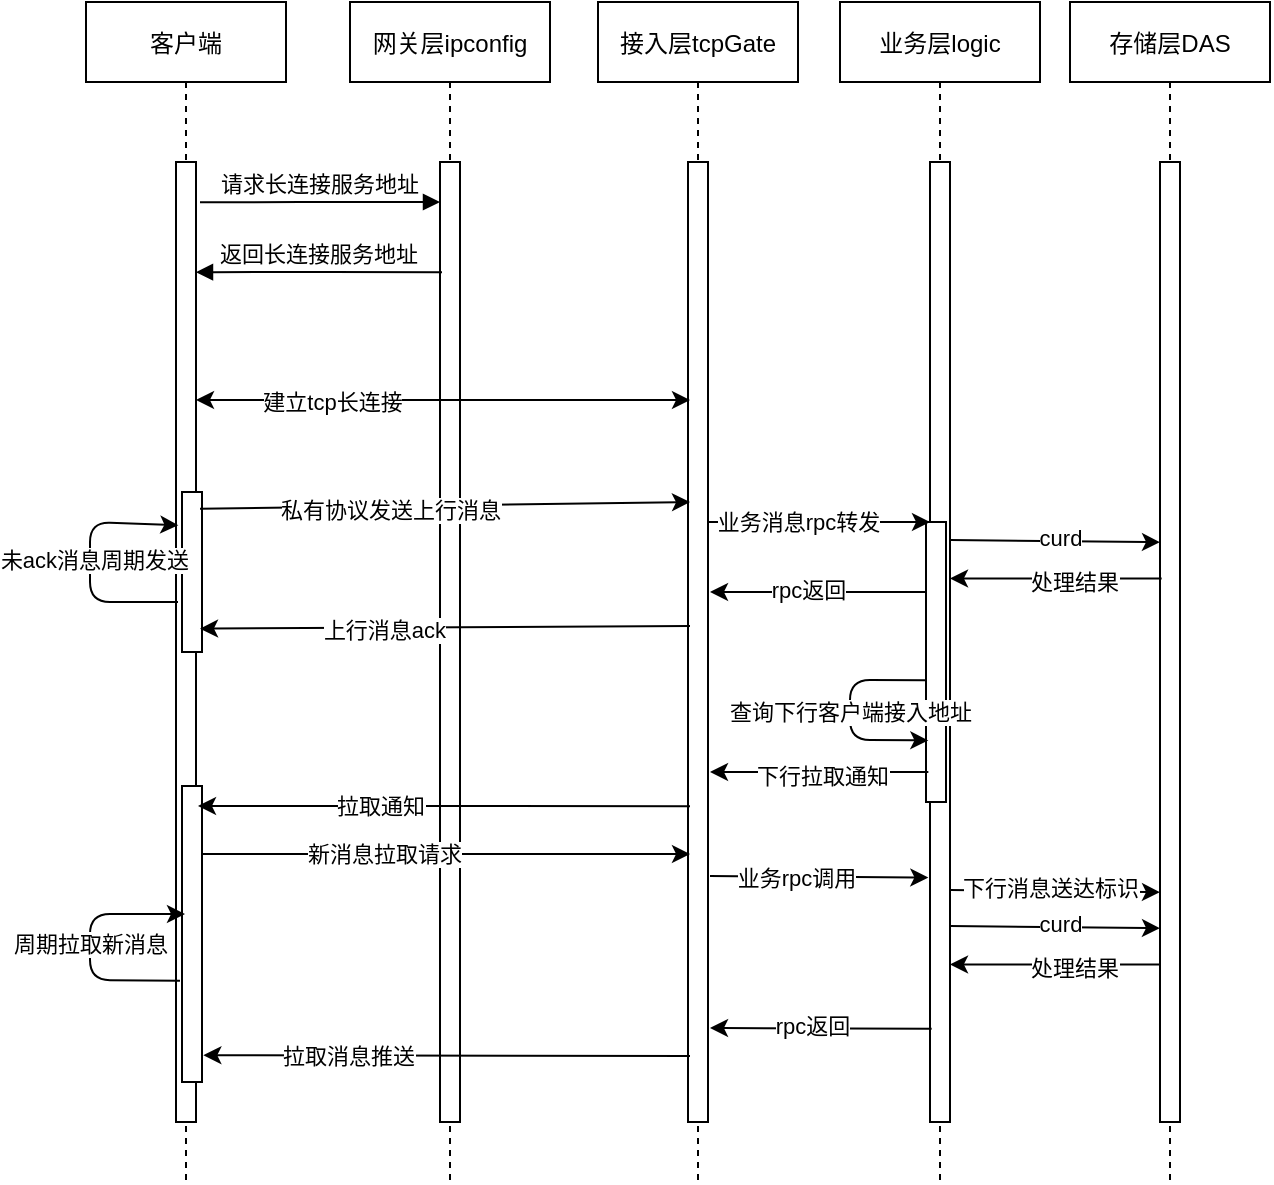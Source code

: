 <mxfile version="15.2.5" type="device"><diagram id="kgpKYQtTHZ0yAKxKKP6v" name="Page-1"><mxGraphModel dx="755" dy="560" grid="1" gridSize="10" guides="1" tooltips="1" connect="1" arrows="1" fold="1" page="1" pageScale="1" pageWidth="850" pageHeight="1100" math="0" shadow="0"><root><mxCell id="0"/><mxCell id="1" parent="0"/><mxCell id="3nuBFxr9cyL0pnOWT2aG-5" value="客户端" style="shape=umlLifeline;perimeter=lifelinePerimeter;container=1;collapsible=0;recursiveResize=0;rounded=0;shadow=0;strokeWidth=1;" parent="1" vertex="1"><mxGeometry x="258" y="80" width="100" height="590" as="geometry"/></mxCell><mxCell id="3nuBFxr9cyL0pnOWT2aG-6" value="" style="points=[];perimeter=orthogonalPerimeter;rounded=0;shadow=0;strokeWidth=1;" parent="3nuBFxr9cyL0pnOWT2aG-5" vertex="1"><mxGeometry x="45" y="80" width="10" height="480" as="geometry"/></mxCell><mxCell id="b2FeN9sSBEvJKIVOwCVd-43" value="" style="points=[];perimeter=orthogonalPerimeter;rounded=0;shadow=0;strokeWidth=1;" vertex="1" parent="3nuBFxr9cyL0pnOWT2aG-5"><mxGeometry x="48" y="245" width="10" height="80" as="geometry"/></mxCell><mxCell id="b2FeN9sSBEvJKIVOwCVd-44" value="" style="points=[];perimeter=orthogonalPerimeter;rounded=0;shadow=0;strokeWidth=1;" vertex="1" parent="3nuBFxr9cyL0pnOWT2aG-5"><mxGeometry x="48" y="392" width="10" height="148" as="geometry"/></mxCell><mxCell id="b2FeN9sSBEvJKIVOwCVd-61" value="周期拉取新消息" style="endArrow=classic;html=1;exitX=-0.1;exitY=0.846;exitDx=0;exitDy=0;exitPerimeter=0;" edge="1" parent="3nuBFxr9cyL0pnOWT2aG-5"><mxGeometry width="50" height="50" relative="1" as="geometry"><mxPoint x="47" y="489.368" as="sourcePoint"/><mxPoint x="49.5" y="456" as="targetPoint"/><Array as="points"><mxPoint x="2" y="489"/><mxPoint x="2" y="456"/></Array></mxGeometry></mxCell><mxCell id="b2FeN9sSBEvJKIVOwCVd-1" value="网关层ipconfig" style="shape=umlLifeline;perimeter=lifelinePerimeter;container=1;collapsible=0;recursiveResize=0;rounded=0;shadow=0;strokeWidth=1;" vertex="1" parent="1"><mxGeometry x="390" y="80" width="100" height="590" as="geometry"/></mxCell><mxCell id="b2FeN9sSBEvJKIVOwCVd-2" value="" style="points=[];perimeter=orthogonalPerimeter;rounded=0;shadow=0;strokeWidth=1;" vertex="1" parent="b2FeN9sSBEvJKIVOwCVd-1"><mxGeometry x="45" y="80" width="10" height="480" as="geometry"/></mxCell><mxCell id="b2FeN9sSBEvJKIVOwCVd-4" value="请求长连接服务地址" style="verticalAlign=bottom;endArrow=block;shadow=0;strokeWidth=1;exitX=1.2;exitY=0.042;exitDx=0;exitDy=0;exitPerimeter=0;" edge="1" parent="1" source="3nuBFxr9cyL0pnOWT2aG-6"><mxGeometry relative="1" as="geometry"><mxPoint x="320" y="180" as="sourcePoint"/><mxPoint x="435" y="180" as="targetPoint"/><Array as="points"><mxPoint x="375" y="180"/></Array></mxGeometry></mxCell><mxCell id="b2FeN9sSBEvJKIVOwCVd-5" value="返回长连接服务地址" style="verticalAlign=bottom;endArrow=block;entryX=1;entryY=0.438;shadow=0;strokeWidth=1;exitX=0.1;exitY=0.438;exitDx=0;exitDy=0;exitPerimeter=0;entryDx=0;entryDy=0;entryPerimeter=0;" edge="1" parent="1"><mxGeometry relative="1" as="geometry"><mxPoint x="436" y="215.08" as="sourcePoint"/><mxPoint x="313" y="215.08" as="targetPoint"/><Array as="points"><mxPoint x="370" y="215"/></Array></mxGeometry></mxCell><mxCell id="b2FeN9sSBEvJKIVOwCVd-6" value="接入层tcpGate" style="shape=umlLifeline;perimeter=lifelinePerimeter;container=1;collapsible=0;recursiveResize=0;rounded=0;shadow=0;strokeWidth=1;" vertex="1" parent="1"><mxGeometry x="514" y="80" width="100" height="590" as="geometry"/></mxCell><mxCell id="b2FeN9sSBEvJKIVOwCVd-7" value="" style="points=[];perimeter=orthogonalPerimeter;rounded=0;shadow=0;strokeWidth=1;" vertex="1" parent="b2FeN9sSBEvJKIVOwCVd-6"><mxGeometry x="45" y="80" width="10" height="480" as="geometry"/></mxCell><mxCell id="b2FeN9sSBEvJKIVOwCVd-10" value="" style="endArrow=classic;html=1;exitX=0.9;exitY=0.104;exitDx=0;exitDy=0;exitPerimeter=0;" edge="1" parent="1" source="b2FeN9sSBEvJKIVOwCVd-43"><mxGeometry width="50" height="50" relative="1" as="geometry"><mxPoint x="320" y="330" as="sourcePoint"/><mxPoint x="560" y="330" as="targetPoint"/></mxGeometry></mxCell><mxCell id="b2FeN9sSBEvJKIVOwCVd-11" value="私有协议发送上行消息" style="edgeLabel;html=1;align=center;verticalAlign=middle;resizable=0;points=[];" vertex="1" connectable="0" parent="b2FeN9sSBEvJKIVOwCVd-10"><mxGeometry x="-0.226" y="-2" relative="1" as="geometry"><mxPoint as="offset"/></mxGeometry></mxCell><mxCell id="b2FeN9sSBEvJKIVOwCVd-13" value="业务层logic" style="shape=umlLifeline;perimeter=lifelinePerimeter;container=1;collapsible=0;recursiveResize=0;rounded=0;shadow=0;strokeWidth=1;" vertex="1" parent="1"><mxGeometry x="635" y="80" width="100" height="590" as="geometry"/></mxCell><mxCell id="b2FeN9sSBEvJKIVOwCVd-14" value="" style="points=[];perimeter=orthogonalPerimeter;rounded=0;shadow=0;strokeWidth=1;" vertex="1" parent="b2FeN9sSBEvJKIVOwCVd-13"><mxGeometry x="45" y="80" width="10" height="480" as="geometry"/></mxCell><mxCell id="b2FeN9sSBEvJKIVOwCVd-12" value="" style="points=[];perimeter=orthogonalPerimeter;rounded=0;shadow=0;strokeWidth=1;" vertex="1" parent="b2FeN9sSBEvJKIVOwCVd-13"><mxGeometry x="43" y="260" width="10" height="140" as="geometry"/></mxCell><mxCell id="b2FeN9sSBEvJKIVOwCVd-35" value="查询下行客户端接入地址" style="endArrow=classic;html=1;exitX=-0.05;exitY=0.565;exitDx=0;exitDy=0;exitPerimeter=0;entryX=0.117;entryY=0.78;entryDx=0;entryDy=0;entryPerimeter=0;" edge="1" parent="b2FeN9sSBEvJKIVOwCVd-13" source="b2FeN9sSBEvJKIVOwCVd-12" target="b2FeN9sSBEvJKIVOwCVd-12"><mxGeometry width="50" height="50" relative="1" as="geometry"><mxPoint x="-5" y="340" as="sourcePoint"/><mxPoint x="-5" y="400" as="targetPoint"/><Array as="points"><mxPoint x="5" y="339"/><mxPoint x="5" y="369"/></Array></mxGeometry></mxCell><mxCell id="b2FeN9sSBEvJKIVOwCVd-49" value="" style="endArrow=classic;html=1;entryX=0;entryY=0.396;entryDx=0;entryDy=0;entryPerimeter=0;" edge="1" parent="b2FeN9sSBEvJKIVOwCVd-13"><mxGeometry width="50" height="50" relative="1" as="geometry"><mxPoint x="55" y="462" as="sourcePoint"/><mxPoint x="160" y="463.08" as="targetPoint"/></mxGeometry></mxCell><mxCell id="b2FeN9sSBEvJKIVOwCVd-50" value="curd" style="edgeLabel;html=1;align=center;verticalAlign=middle;resizable=0;points=[];" vertex="1" connectable="0" parent="b2FeN9sSBEvJKIVOwCVd-49"><mxGeometry x="0.039" y="2" relative="1" as="geometry"><mxPoint as="offset"/></mxGeometry></mxCell><mxCell id="b2FeN9sSBEvJKIVOwCVd-51" value="" style="endArrow=classic;html=1;exitX=0.083;exitY=0.548;exitDx=0;exitDy=0;exitPerimeter=0;" edge="1" parent="b2FeN9sSBEvJKIVOwCVd-13"><mxGeometry width="50" height="50" relative="1" as="geometry"><mxPoint x="160.83" y="481.2" as="sourcePoint"/><mxPoint x="55" y="481.2" as="targetPoint"/></mxGeometry></mxCell><mxCell id="b2FeN9sSBEvJKIVOwCVd-52" value="处理结果" style="edgeLabel;html=1;align=center;verticalAlign=middle;resizable=0;points=[];" vertex="1" connectable="0" parent="b2FeN9sSBEvJKIVOwCVd-51"><mxGeometry x="-0.165" y="2" relative="1" as="geometry"><mxPoint as="offset"/></mxGeometry></mxCell><mxCell id="b2FeN9sSBEvJKIVOwCVd-66" value="" style="endArrow=classic;html=1;entryX=0;entryY=0.396;entryDx=0;entryDy=0;entryPerimeter=0;" edge="1" parent="b2FeN9sSBEvJKIVOwCVd-13"><mxGeometry width="50" height="50" relative="1" as="geometry"><mxPoint x="55" y="444" as="sourcePoint"/><mxPoint x="160" y="445.08" as="targetPoint"/></mxGeometry></mxCell><mxCell id="b2FeN9sSBEvJKIVOwCVd-67" value="下行消息送达标识" style="edgeLabel;html=1;align=center;verticalAlign=middle;resizable=0;points=[];" vertex="1" connectable="0" parent="b2FeN9sSBEvJKIVOwCVd-66"><mxGeometry x="0.039" y="2" relative="1" as="geometry"><mxPoint x="-5" as="offset"/></mxGeometry></mxCell><mxCell id="b2FeN9sSBEvJKIVOwCVd-15" value="" style="endArrow=classic;html=1;" edge="1" parent="1" source="b2FeN9sSBEvJKIVOwCVd-7"><mxGeometry width="50" height="50" relative="1" as="geometry"><mxPoint x="580" y="390" as="sourcePoint"/><mxPoint x="680" y="340" as="targetPoint"/><Array as="points"><mxPoint x="630" y="340"/></Array></mxGeometry></mxCell><mxCell id="b2FeN9sSBEvJKIVOwCVd-16" value="业务消息rpc转发" style="edgeLabel;html=1;align=center;verticalAlign=middle;resizable=0;points=[];" vertex="1" connectable="0" parent="b2FeN9sSBEvJKIVOwCVd-15"><mxGeometry x="-0.197" relative="1" as="geometry"><mxPoint as="offset"/></mxGeometry></mxCell><mxCell id="b2FeN9sSBEvJKIVOwCVd-17" value="" style="endArrow=classic;startArrow=classic;html=1;" edge="1" parent="1"><mxGeometry width="50" height="50" relative="1" as="geometry"><mxPoint x="313" y="279" as="sourcePoint"/><mxPoint x="560" y="279" as="targetPoint"/></mxGeometry></mxCell><mxCell id="b2FeN9sSBEvJKIVOwCVd-18" value="建立tcp长连接" style="edgeLabel;html=1;align=center;verticalAlign=middle;resizable=0;points=[];" vertex="1" connectable="0" parent="b2FeN9sSBEvJKIVOwCVd-17"><mxGeometry x="-0.449" y="-1" relative="1" as="geometry"><mxPoint as="offset"/></mxGeometry></mxCell><mxCell id="b2FeN9sSBEvJKIVOwCVd-19" value="存储层DAS" style="shape=umlLifeline;perimeter=lifelinePerimeter;container=1;collapsible=0;recursiveResize=0;rounded=0;shadow=0;strokeWidth=1;" vertex="1" parent="1"><mxGeometry x="750" y="80" width="100" height="590" as="geometry"/></mxCell><mxCell id="b2FeN9sSBEvJKIVOwCVd-20" value="" style="points=[];perimeter=orthogonalPerimeter;rounded=0;shadow=0;strokeWidth=1;" vertex="1" parent="b2FeN9sSBEvJKIVOwCVd-19"><mxGeometry x="45" y="80" width="10" height="480" as="geometry"/></mxCell><mxCell id="b2FeN9sSBEvJKIVOwCVd-25" value="" style="endArrow=classic;html=1;entryX=0;entryY=0.396;entryDx=0;entryDy=0;entryPerimeter=0;" edge="1" parent="1" target="b2FeN9sSBEvJKIVOwCVd-20"><mxGeometry width="50" height="50" relative="1" as="geometry"><mxPoint x="690" y="349" as="sourcePoint"/><mxPoint x="600" y="330" as="targetPoint"/></mxGeometry></mxCell><mxCell id="b2FeN9sSBEvJKIVOwCVd-26" value="curd" style="edgeLabel;html=1;align=center;verticalAlign=middle;resizable=0;points=[];" vertex="1" connectable="0" parent="b2FeN9sSBEvJKIVOwCVd-25"><mxGeometry x="0.039" y="2" relative="1" as="geometry"><mxPoint as="offset"/></mxGeometry></mxCell><mxCell id="b2FeN9sSBEvJKIVOwCVd-27" value="" style="endArrow=classic;html=1;exitX=0.083;exitY=0.548;exitDx=0;exitDy=0;exitPerimeter=0;" edge="1" parent="1"><mxGeometry width="50" height="50" relative="1" as="geometry"><mxPoint x="795.83" y="368.2" as="sourcePoint"/><mxPoint x="690" y="368.2" as="targetPoint"/></mxGeometry></mxCell><mxCell id="b2FeN9sSBEvJKIVOwCVd-28" value="处理结果" style="edgeLabel;html=1;align=center;verticalAlign=middle;resizable=0;points=[];" vertex="1" connectable="0" parent="b2FeN9sSBEvJKIVOwCVd-27"><mxGeometry x="-0.165" y="2" relative="1" as="geometry"><mxPoint as="offset"/></mxGeometry></mxCell><mxCell id="b2FeN9sSBEvJKIVOwCVd-30" value="" style="endArrow=classic;html=1;" edge="1" parent="1" source="b2FeN9sSBEvJKIVOwCVd-12"><mxGeometry width="50" height="50" relative="1" as="geometry"><mxPoint x="550" y="380" as="sourcePoint"/><mxPoint x="570" y="375" as="targetPoint"/></mxGeometry></mxCell><mxCell id="b2FeN9sSBEvJKIVOwCVd-31" value="rpc返回" style="edgeLabel;html=1;align=center;verticalAlign=middle;resizable=0;points=[];" vertex="1" connectable="0" parent="b2FeN9sSBEvJKIVOwCVd-30"><mxGeometry x="0.091" y="-1" relative="1" as="geometry"><mxPoint as="offset"/></mxGeometry></mxCell><mxCell id="b2FeN9sSBEvJKIVOwCVd-32" value="" style="endArrow=classic;html=1;entryX=0.9;entryY=0.854;entryDx=0;entryDy=0;entryPerimeter=0;" edge="1" parent="1" target="b2FeN9sSBEvJKIVOwCVd-43"><mxGeometry width="50" height="50" relative="1" as="geometry"><mxPoint x="560" y="392" as="sourcePoint"/><mxPoint x="317" y="392" as="targetPoint"/></mxGeometry></mxCell><mxCell id="b2FeN9sSBEvJKIVOwCVd-33" value="上行消息ack" style="edgeLabel;html=1;align=center;verticalAlign=middle;resizable=0;points=[];" vertex="1" connectable="0" parent="b2FeN9sSBEvJKIVOwCVd-32"><mxGeometry x="0.254" y="1" relative="1" as="geometry"><mxPoint as="offset"/></mxGeometry></mxCell><mxCell id="b2FeN9sSBEvJKIVOwCVd-36" value="" style="endArrow=classic;html=1;exitX=0.117;exitY=0.893;exitDx=0;exitDy=0;exitPerimeter=0;" edge="1" parent="1" source="b2FeN9sSBEvJKIVOwCVd-12"><mxGeometry width="50" height="50" relative="1" as="geometry"><mxPoint x="520" y="440" as="sourcePoint"/><mxPoint x="570" y="465" as="targetPoint"/></mxGeometry></mxCell><mxCell id="b2FeN9sSBEvJKIVOwCVd-37" value="下行拉取通知" style="edgeLabel;html=1;align=center;verticalAlign=middle;resizable=0;points=[];" vertex="1" connectable="0" parent="b2FeN9sSBEvJKIVOwCVd-36"><mxGeometry x="0.176" y="2" relative="1" as="geometry"><mxPoint x="11" as="offset"/></mxGeometry></mxCell><mxCell id="b2FeN9sSBEvJKIVOwCVd-38" value="" style="endArrow=classic;html=1;exitX=0.1;exitY=0.671;exitDx=0;exitDy=0;exitPerimeter=0;" edge="1" parent="1" source="b2FeN9sSBEvJKIVOwCVd-7"><mxGeometry width="50" height="50" relative="1" as="geometry"><mxPoint x="460" y="390" as="sourcePoint"/><mxPoint x="314" y="482" as="targetPoint"/></mxGeometry></mxCell><mxCell id="b2FeN9sSBEvJKIVOwCVd-39" value="拉取通知" style="edgeLabel;html=1;align=center;verticalAlign=middle;resizable=0;points=[];" vertex="1" connectable="0" parent="b2FeN9sSBEvJKIVOwCVd-38"><mxGeometry x="0.26" relative="1" as="geometry"><mxPoint as="offset"/></mxGeometry></mxCell><mxCell id="b2FeN9sSBEvJKIVOwCVd-40" value="" style="endArrow=classic;html=1;" edge="1" parent="1" source="b2FeN9sSBEvJKIVOwCVd-44"><mxGeometry width="50" height="50" relative="1" as="geometry"><mxPoint x="320" y="506" as="sourcePoint"/><mxPoint x="560" y="506" as="targetPoint"/></mxGeometry></mxCell><mxCell id="b2FeN9sSBEvJKIVOwCVd-41" value="新消息拉取请求" style="edgeLabel;html=1;align=center;verticalAlign=middle;resizable=0;points=[];" vertex="1" connectable="0" parent="b2FeN9sSBEvJKIVOwCVd-40"><mxGeometry x="-0.3" y="3" relative="1" as="geometry"><mxPoint x="5" y="3" as="offset"/></mxGeometry></mxCell><mxCell id="b2FeN9sSBEvJKIVOwCVd-45" value="" style="endArrow=classic;html=1;entryX=-0.183;entryY=0.208;entryDx=0;entryDy=0;entryPerimeter=0;" edge="1" parent="1" target="b2FeN9sSBEvJKIVOwCVd-43"><mxGeometry width="50" height="50" relative="1" as="geometry"><mxPoint x="304" y="380" as="sourcePoint"/><mxPoint x="250" y="300" as="targetPoint"/><Array as="points"><mxPoint x="260" y="380"/><mxPoint x="260" y="340"/></Array></mxGeometry></mxCell><mxCell id="b2FeN9sSBEvJKIVOwCVd-46" value="未ack消息周期发送" style="edgeLabel;html=1;align=center;verticalAlign=middle;resizable=0;points=[];" vertex="1" connectable="0" parent="b2FeN9sSBEvJKIVOwCVd-45"><mxGeometry x="0.024" y="-2" relative="1" as="geometry"><mxPoint as="offset"/></mxGeometry></mxCell><mxCell id="b2FeN9sSBEvJKIVOwCVd-47" value="" style="endArrow=classic;html=1;entryX=-0.083;entryY=0.762;entryDx=0;entryDy=0;entryPerimeter=0;" edge="1" parent="1"><mxGeometry width="50" height="50" relative="1" as="geometry"><mxPoint x="570" y="517" as="sourcePoint"/><mxPoint x="679.17" y="517.76" as="targetPoint"/></mxGeometry></mxCell><mxCell id="b2FeN9sSBEvJKIVOwCVd-48" value="业务rpc调用" style="edgeLabel;html=1;align=center;verticalAlign=middle;resizable=0;points=[];" vertex="1" connectable="0" parent="b2FeN9sSBEvJKIVOwCVd-47"><mxGeometry x="-0.224" relative="1" as="geometry"><mxPoint as="offset"/></mxGeometry></mxCell><mxCell id="b2FeN9sSBEvJKIVOwCVd-55" value="" style="endArrow=classic;html=1;exitX=0.083;exitY=0.83;exitDx=0;exitDy=0;exitPerimeter=0;" edge="1" parent="1"><mxGeometry width="50" height="50" relative="1" as="geometry"><mxPoint x="680.83" y="593.4" as="sourcePoint"/><mxPoint x="570" y="593" as="targetPoint"/></mxGeometry></mxCell><mxCell id="b2FeN9sSBEvJKIVOwCVd-56" value="rpc返回" style="edgeLabel;html=1;align=center;verticalAlign=middle;resizable=0;points=[];" vertex="1" connectable="0" parent="b2FeN9sSBEvJKIVOwCVd-55"><mxGeometry x="0.324" y="-3" relative="1" as="geometry"><mxPoint x="13" y="2" as="offset"/></mxGeometry></mxCell><mxCell id="b2FeN9sSBEvJKIVOwCVd-57" value="" style="endArrow=classic;html=1;entryX=1.067;entryY=0.869;entryDx=0;entryDy=0;entryPerimeter=0;" edge="1" parent="1"><mxGeometry width="50" height="50" relative="1" as="geometry"><mxPoint x="560" y="607" as="sourcePoint"/><mxPoint x="316.67" y="606.612" as="targetPoint"/></mxGeometry></mxCell><mxCell id="b2FeN9sSBEvJKIVOwCVd-58" value="拉取消息推送" style="edgeLabel;html=1;align=center;verticalAlign=middle;resizable=0;points=[];" vertex="1" connectable="0" parent="b2FeN9sSBEvJKIVOwCVd-57"><mxGeometry x="0.41" relative="1" as="geometry"><mxPoint as="offset"/></mxGeometry></mxCell></root></mxGraphModel></diagram></mxfile>